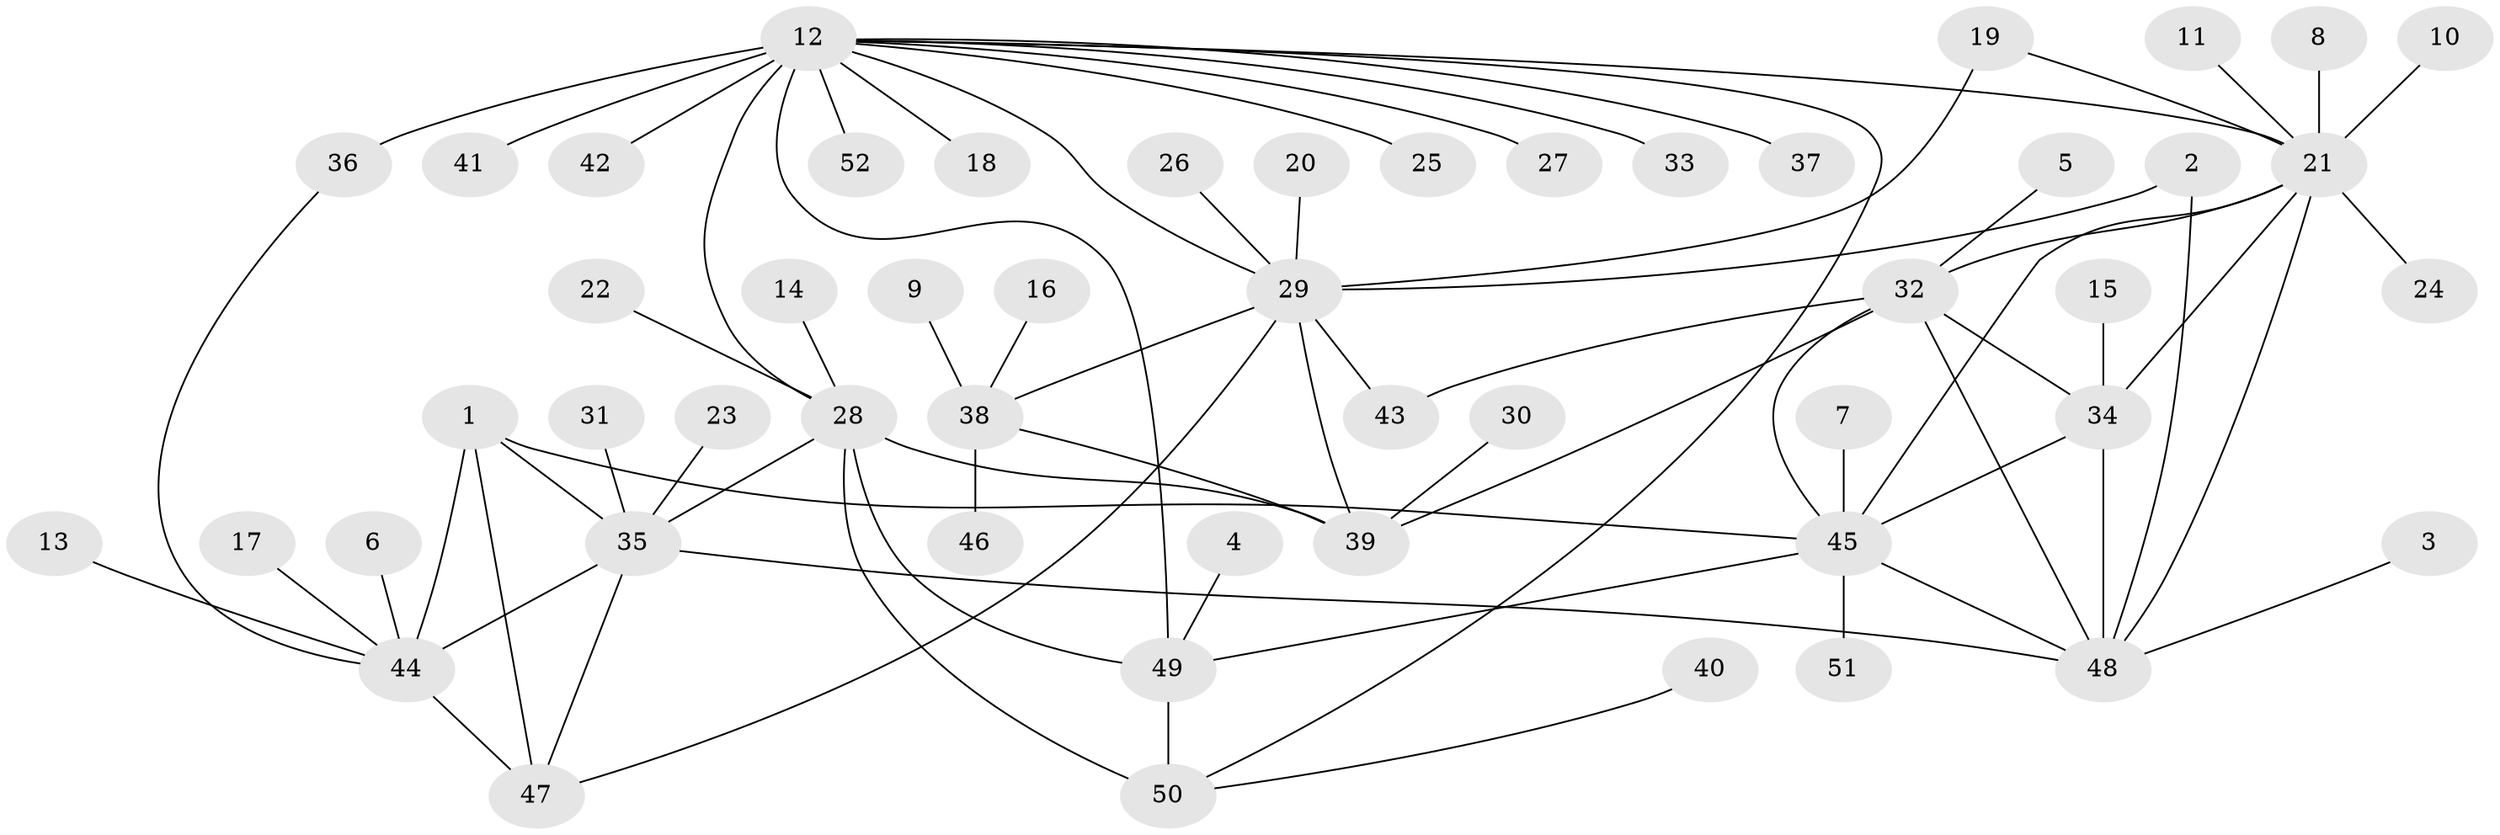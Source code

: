 // original degree distribution, {7: 0.057692307692307696, 11: 0.009615384615384616, 4: 0.028846153846153848, 5: 0.038461538461538464, 13: 0.009615384615384616, 9: 0.028846153846153848, 12: 0.009615384615384616, 10: 0.019230769230769232, 8: 0.019230769230769232, 6: 0.019230769230769232, 2: 0.17307692307692307, 1: 0.5673076923076923, 3: 0.019230769230769232}
// Generated by graph-tools (version 1.1) at 2025/26/03/09/25 03:26:48]
// undirected, 52 vertices, 74 edges
graph export_dot {
graph [start="1"]
  node [color=gray90,style=filled];
  1;
  2;
  3;
  4;
  5;
  6;
  7;
  8;
  9;
  10;
  11;
  12;
  13;
  14;
  15;
  16;
  17;
  18;
  19;
  20;
  21;
  22;
  23;
  24;
  25;
  26;
  27;
  28;
  29;
  30;
  31;
  32;
  33;
  34;
  35;
  36;
  37;
  38;
  39;
  40;
  41;
  42;
  43;
  44;
  45;
  46;
  47;
  48;
  49;
  50;
  51;
  52;
  1 -- 35 [weight=2.0];
  1 -- 44 [weight=2.0];
  1 -- 45 [weight=1.0];
  1 -- 47 [weight=2.0];
  2 -- 29 [weight=1.0];
  2 -- 48 [weight=1.0];
  3 -- 48 [weight=1.0];
  4 -- 49 [weight=1.0];
  5 -- 32 [weight=1.0];
  6 -- 44 [weight=1.0];
  7 -- 45 [weight=1.0];
  8 -- 21 [weight=1.0];
  9 -- 38 [weight=1.0];
  10 -- 21 [weight=1.0];
  11 -- 21 [weight=1.0];
  12 -- 18 [weight=1.0];
  12 -- 21 [weight=1.0];
  12 -- 25 [weight=1.0];
  12 -- 27 [weight=1.0];
  12 -- 28 [weight=1.0];
  12 -- 29 [weight=1.0];
  12 -- 33 [weight=1.0];
  12 -- 36 [weight=4.0];
  12 -- 37 [weight=1.0];
  12 -- 41 [weight=1.0];
  12 -- 42 [weight=1.0];
  12 -- 49 [weight=2.0];
  12 -- 50 [weight=1.0];
  12 -- 52 [weight=1.0];
  13 -- 44 [weight=1.0];
  14 -- 28 [weight=1.0];
  15 -- 34 [weight=1.0];
  16 -- 38 [weight=1.0];
  17 -- 44 [weight=1.0];
  19 -- 21 [weight=1.0];
  19 -- 29 [weight=1.0];
  20 -- 29 [weight=1.0];
  21 -- 24 [weight=1.0];
  21 -- 32 [weight=1.0];
  21 -- 34 [weight=1.0];
  21 -- 45 [weight=1.0];
  21 -- 48 [weight=1.0];
  22 -- 28 [weight=1.0];
  23 -- 35 [weight=1.0];
  26 -- 29 [weight=1.0];
  28 -- 35 [weight=1.0];
  28 -- 39 [weight=1.0];
  28 -- 49 [weight=2.0];
  28 -- 50 [weight=1.0];
  29 -- 38 [weight=1.0];
  29 -- 39 [weight=3.0];
  29 -- 43 [weight=1.0];
  29 -- 47 [weight=1.0];
  30 -- 39 [weight=1.0];
  31 -- 35 [weight=1.0];
  32 -- 34 [weight=1.0];
  32 -- 39 [weight=1.0];
  32 -- 43 [weight=1.0];
  32 -- 45 [weight=1.0];
  32 -- 48 [weight=1.0];
  34 -- 45 [weight=1.0];
  34 -- 48 [weight=1.0];
  35 -- 44 [weight=1.0];
  35 -- 47 [weight=1.0];
  35 -- 48 [weight=1.0];
  36 -- 44 [weight=1.0];
  38 -- 39 [weight=3.0];
  38 -- 46 [weight=1.0];
  40 -- 50 [weight=1.0];
  44 -- 47 [weight=1.0];
  45 -- 48 [weight=1.0];
  45 -- 49 [weight=1.0];
  45 -- 51 [weight=1.0];
  49 -- 50 [weight=2.0];
}
